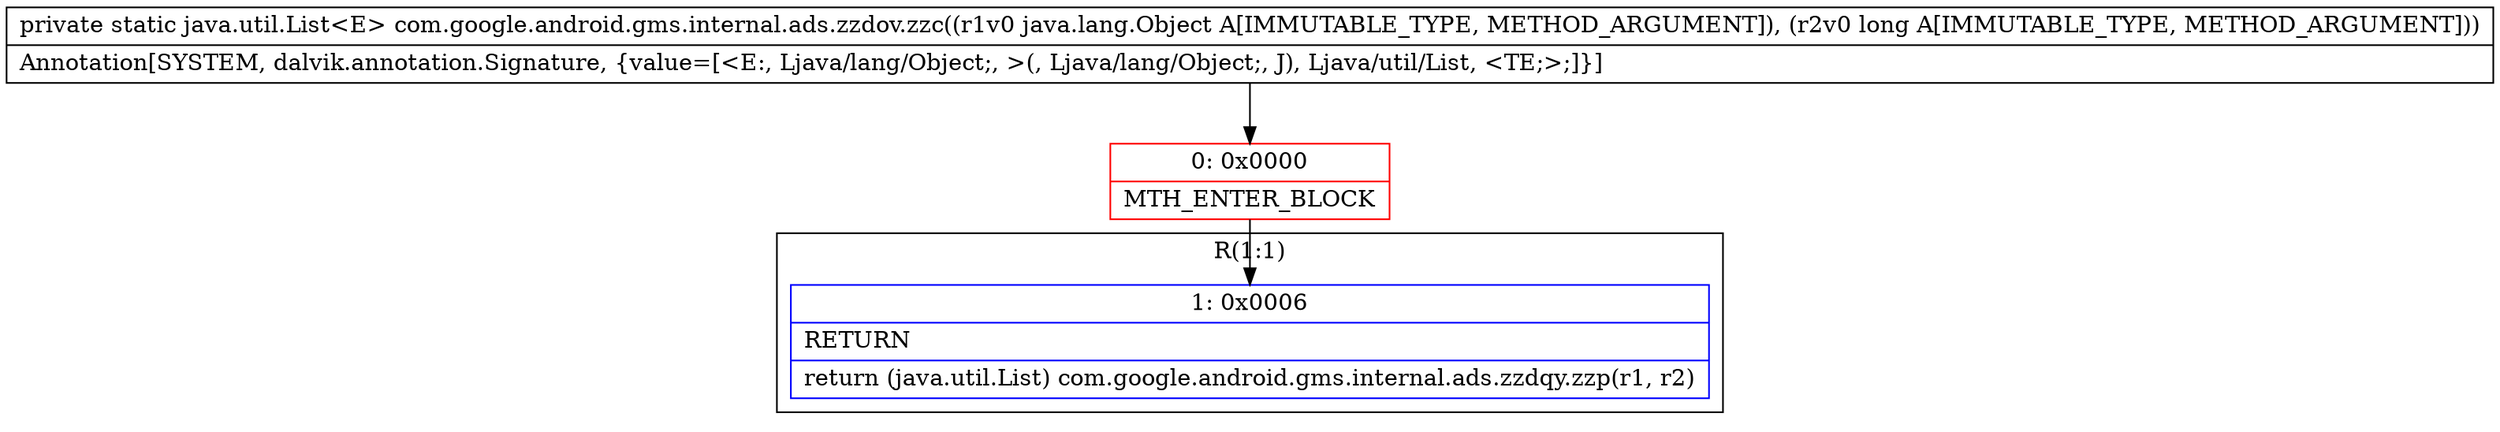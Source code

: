 digraph "CFG forcom.google.android.gms.internal.ads.zzdov.zzc(Ljava\/lang\/Object;J)Ljava\/util\/List;" {
subgraph cluster_Region_1659641359 {
label = "R(1:1)";
node [shape=record,color=blue];
Node_1 [shape=record,label="{1\:\ 0x0006|RETURN\l|return (java.util.List) com.google.android.gms.internal.ads.zzdqy.zzp(r1, r2)\l}"];
}
Node_0 [shape=record,color=red,label="{0\:\ 0x0000|MTH_ENTER_BLOCK\l}"];
MethodNode[shape=record,label="{private static java.util.List\<E\> com.google.android.gms.internal.ads.zzdov.zzc((r1v0 java.lang.Object A[IMMUTABLE_TYPE, METHOD_ARGUMENT]), (r2v0 long A[IMMUTABLE_TYPE, METHOD_ARGUMENT]))  | Annotation[SYSTEM, dalvik.annotation.Signature, \{value=[\<E:, Ljava\/lang\/Object;, \>(, Ljava\/lang\/Object;, J), Ljava\/util\/List, \<TE;\>;]\}]\l}"];
MethodNode -> Node_0;
Node_0 -> Node_1;
}

